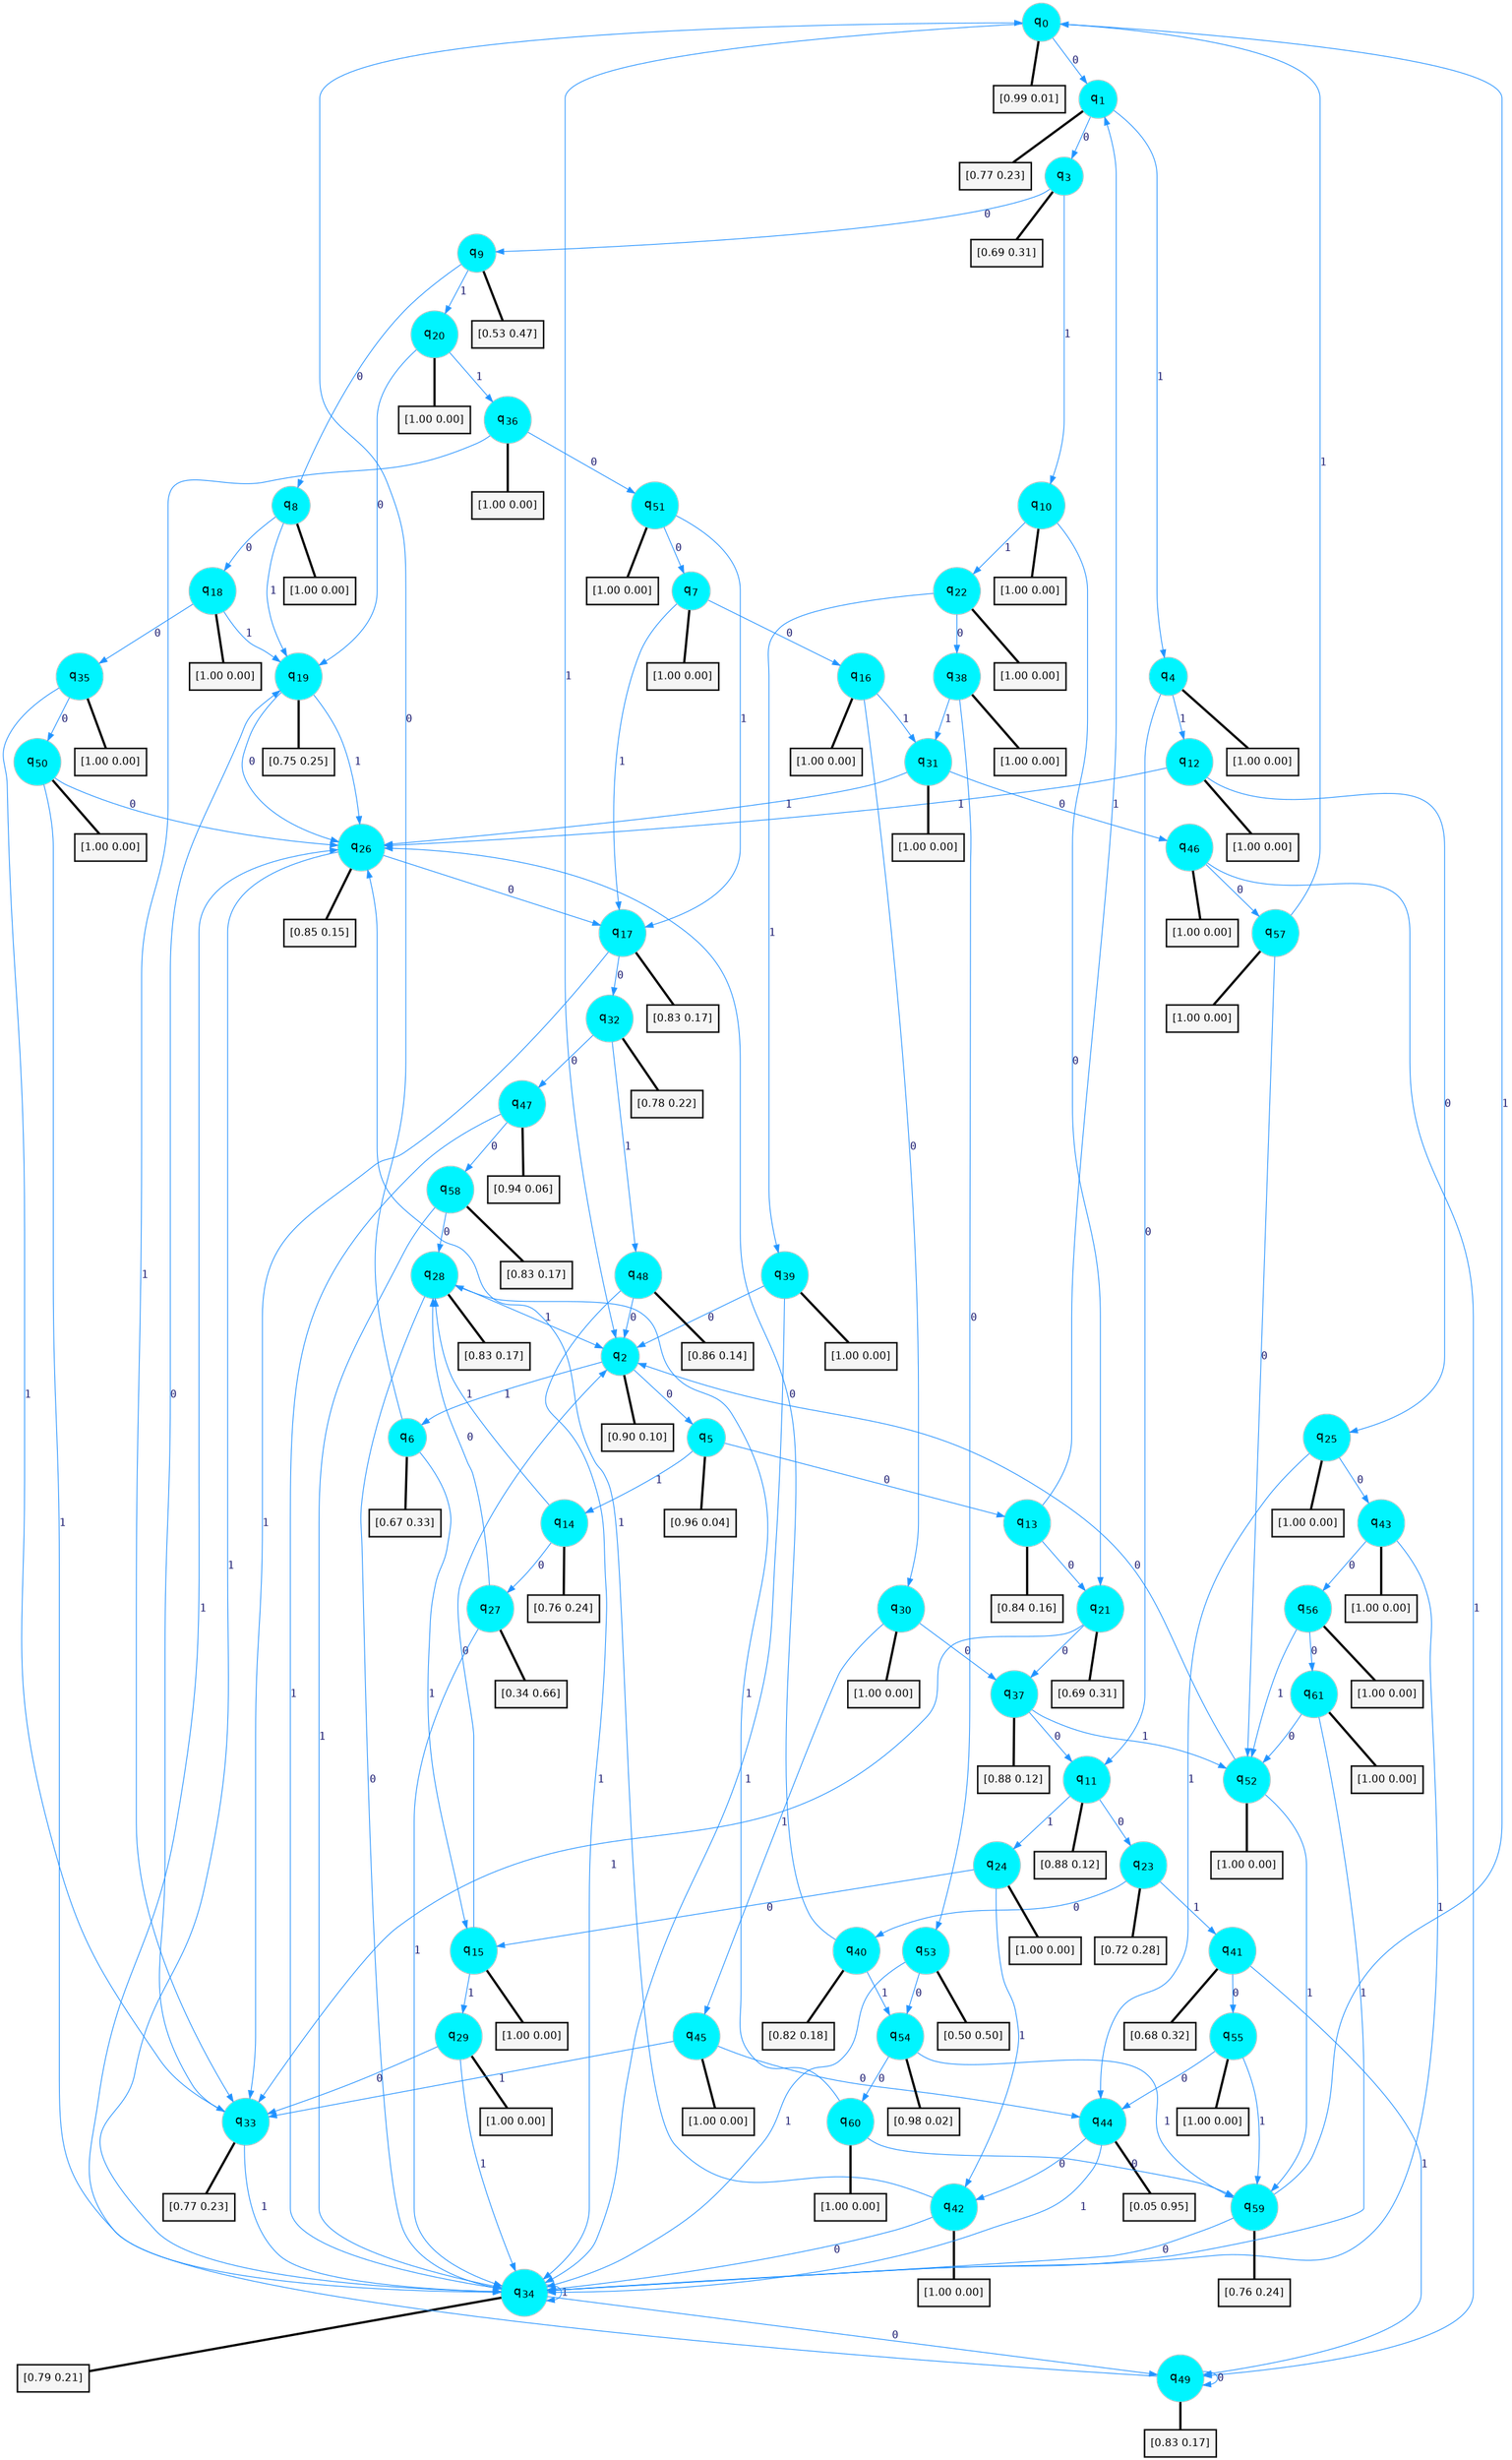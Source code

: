 digraph G {
graph [
bgcolor=transparent, dpi=300, rankdir=TD, size="40,25"];
node [
color=gray, fillcolor=turquoise1, fontcolor=black, fontname=Helvetica, fontsize=16, fontweight=bold, shape=circle, style=filled];
edge [
arrowsize=1, color=dodgerblue1, fontcolor=midnightblue, fontname=courier, fontweight=bold, penwidth=1, style=solid, weight=20];
0[label=<q<SUB>0</SUB>>];
1[label=<q<SUB>1</SUB>>];
2[label=<q<SUB>2</SUB>>];
3[label=<q<SUB>3</SUB>>];
4[label=<q<SUB>4</SUB>>];
5[label=<q<SUB>5</SUB>>];
6[label=<q<SUB>6</SUB>>];
7[label=<q<SUB>7</SUB>>];
8[label=<q<SUB>8</SUB>>];
9[label=<q<SUB>9</SUB>>];
10[label=<q<SUB>10</SUB>>];
11[label=<q<SUB>11</SUB>>];
12[label=<q<SUB>12</SUB>>];
13[label=<q<SUB>13</SUB>>];
14[label=<q<SUB>14</SUB>>];
15[label=<q<SUB>15</SUB>>];
16[label=<q<SUB>16</SUB>>];
17[label=<q<SUB>17</SUB>>];
18[label=<q<SUB>18</SUB>>];
19[label=<q<SUB>19</SUB>>];
20[label=<q<SUB>20</SUB>>];
21[label=<q<SUB>21</SUB>>];
22[label=<q<SUB>22</SUB>>];
23[label=<q<SUB>23</SUB>>];
24[label=<q<SUB>24</SUB>>];
25[label=<q<SUB>25</SUB>>];
26[label=<q<SUB>26</SUB>>];
27[label=<q<SUB>27</SUB>>];
28[label=<q<SUB>28</SUB>>];
29[label=<q<SUB>29</SUB>>];
30[label=<q<SUB>30</SUB>>];
31[label=<q<SUB>31</SUB>>];
32[label=<q<SUB>32</SUB>>];
33[label=<q<SUB>33</SUB>>];
34[label=<q<SUB>34</SUB>>];
35[label=<q<SUB>35</SUB>>];
36[label=<q<SUB>36</SUB>>];
37[label=<q<SUB>37</SUB>>];
38[label=<q<SUB>38</SUB>>];
39[label=<q<SUB>39</SUB>>];
40[label=<q<SUB>40</SUB>>];
41[label=<q<SUB>41</SUB>>];
42[label=<q<SUB>42</SUB>>];
43[label=<q<SUB>43</SUB>>];
44[label=<q<SUB>44</SUB>>];
45[label=<q<SUB>45</SUB>>];
46[label=<q<SUB>46</SUB>>];
47[label=<q<SUB>47</SUB>>];
48[label=<q<SUB>48</SUB>>];
49[label=<q<SUB>49</SUB>>];
50[label=<q<SUB>50</SUB>>];
51[label=<q<SUB>51</SUB>>];
52[label=<q<SUB>52</SUB>>];
53[label=<q<SUB>53</SUB>>];
54[label=<q<SUB>54</SUB>>];
55[label=<q<SUB>55</SUB>>];
56[label=<q<SUB>56</SUB>>];
57[label=<q<SUB>57</SUB>>];
58[label=<q<SUB>58</SUB>>];
59[label=<q<SUB>59</SUB>>];
60[label=<q<SUB>60</SUB>>];
61[label=<q<SUB>61</SUB>>];
62[label="[0.99 0.01]", shape=box,fontcolor=black, fontname=Helvetica, fontsize=14, penwidth=2, fillcolor=whitesmoke,color=black];
63[label="[0.77 0.23]", shape=box,fontcolor=black, fontname=Helvetica, fontsize=14, penwidth=2, fillcolor=whitesmoke,color=black];
64[label="[0.90 0.10]", shape=box,fontcolor=black, fontname=Helvetica, fontsize=14, penwidth=2, fillcolor=whitesmoke,color=black];
65[label="[0.69 0.31]", shape=box,fontcolor=black, fontname=Helvetica, fontsize=14, penwidth=2, fillcolor=whitesmoke,color=black];
66[label="[1.00 0.00]", shape=box,fontcolor=black, fontname=Helvetica, fontsize=14, penwidth=2, fillcolor=whitesmoke,color=black];
67[label="[0.96 0.04]", shape=box,fontcolor=black, fontname=Helvetica, fontsize=14, penwidth=2, fillcolor=whitesmoke,color=black];
68[label="[0.67 0.33]", shape=box,fontcolor=black, fontname=Helvetica, fontsize=14, penwidth=2, fillcolor=whitesmoke,color=black];
69[label="[1.00 0.00]", shape=box,fontcolor=black, fontname=Helvetica, fontsize=14, penwidth=2, fillcolor=whitesmoke,color=black];
70[label="[1.00 0.00]", shape=box,fontcolor=black, fontname=Helvetica, fontsize=14, penwidth=2, fillcolor=whitesmoke,color=black];
71[label="[0.53 0.47]", shape=box,fontcolor=black, fontname=Helvetica, fontsize=14, penwidth=2, fillcolor=whitesmoke,color=black];
72[label="[1.00 0.00]", shape=box,fontcolor=black, fontname=Helvetica, fontsize=14, penwidth=2, fillcolor=whitesmoke,color=black];
73[label="[0.88 0.12]", shape=box,fontcolor=black, fontname=Helvetica, fontsize=14, penwidth=2, fillcolor=whitesmoke,color=black];
74[label="[1.00 0.00]", shape=box,fontcolor=black, fontname=Helvetica, fontsize=14, penwidth=2, fillcolor=whitesmoke,color=black];
75[label="[0.84 0.16]", shape=box,fontcolor=black, fontname=Helvetica, fontsize=14, penwidth=2, fillcolor=whitesmoke,color=black];
76[label="[0.76 0.24]", shape=box,fontcolor=black, fontname=Helvetica, fontsize=14, penwidth=2, fillcolor=whitesmoke,color=black];
77[label="[1.00 0.00]", shape=box,fontcolor=black, fontname=Helvetica, fontsize=14, penwidth=2, fillcolor=whitesmoke,color=black];
78[label="[1.00 0.00]", shape=box,fontcolor=black, fontname=Helvetica, fontsize=14, penwidth=2, fillcolor=whitesmoke,color=black];
79[label="[0.83 0.17]", shape=box,fontcolor=black, fontname=Helvetica, fontsize=14, penwidth=2, fillcolor=whitesmoke,color=black];
80[label="[1.00 0.00]", shape=box,fontcolor=black, fontname=Helvetica, fontsize=14, penwidth=2, fillcolor=whitesmoke,color=black];
81[label="[0.75 0.25]", shape=box,fontcolor=black, fontname=Helvetica, fontsize=14, penwidth=2, fillcolor=whitesmoke,color=black];
82[label="[1.00 0.00]", shape=box,fontcolor=black, fontname=Helvetica, fontsize=14, penwidth=2, fillcolor=whitesmoke,color=black];
83[label="[0.69 0.31]", shape=box,fontcolor=black, fontname=Helvetica, fontsize=14, penwidth=2, fillcolor=whitesmoke,color=black];
84[label="[1.00 0.00]", shape=box,fontcolor=black, fontname=Helvetica, fontsize=14, penwidth=2, fillcolor=whitesmoke,color=black];
85[label="[0.72 0.28]", shape=box,fontcolor=black, fontname=Helvetica, fontsize=14, penwidth=2, fillcolor=whitesmoke,color=black];
86[label="[1.00 0.00]", shape=box,fontcolor=black, fontname=Helvetica, fontsize=14, penwidth=2, fillcolor=whitesmoke,color=black];
87[label="[1.00 0.00]", shape=box,fontcolor=black, fontname=Helvetica, fontsize=14, penwidth=2, fillcolor=whitesmoke,color=black];
88[label="[0.85 0.15]", shape=box,fontcolor=black, fontname=Helvetica, fontsize=14, penwidth=2, fillcolor=whitesmoke,color=black];
89[label="[0.34 0.66]", shape=box,fontcolor=black, fontname=Helvetica, fontsize=14, penwidth=2, fillcolor=whitesmoke,color=black];
90[label="[0.83 0.17]", shape=box,fontcolor=black, fontname=Helvetica, fontsize=14, penwidth=2, fillcolor=whitesmoke,color=black];
91[label="[1.00 0.00]", shape=box,fontcolor=black, fontname=Helvetica, fontsize=14, penwidth=2, fillcolor=whitesmoke,color=black];
92[label="[1.00 0.00]", shape=box,fontcolor=black, fontname=Helvetica, fontsize=14, penwidth=2, fillcolor=whitesmoke,color=black];
93[label="[1.00 0.00]", shape=box,fontcolor=black, fontname=Helvetica, fontsize=14, penwidth=2, fillcolor=whitesmoke,color=black];
94[label="[0.78 0.22]", shape=box,fontcolor=black, fontname=Helvetica, fontsize=14, penwidth=2, fillcolor=whitesmoke,color=black];
95[label="[0.77 0.23]", shape=box,fontcolor=black, fontname=Helvetica, fontsize=14, penwidth=2, fillcolor=whitesmoke,color=black];
96[label="[0.79 0.21]", shape=box,fontcolor=black, fontname=Helvetica, fontsize=14, penwidth=2, fillcolor=whitesmoke,color=black];
97[label="[1.00 0.00]", shape=box,fontcolor=black, fontname=Helvetica, fontsize=14, penwidth=2, fillcolor=whitesmoke,color=black];
98[label="[1.00 0.00]", shape=box,fontcolor=black, fontname=Helvetica, fontsize=14, penwidth=2, fillcolor=whitesmoke,color=black];
99[label="[0.88 0.12]", shape=box,fontcolor=black, fontname=Helvetica, fontsize=14, penwidth=2, fillcolor=whitesmoke,color=black];
100[label="[1.00 0.00]", shape=box,fontcolor=black, fontname=Helvetica, fontsize=14, penwidth=2, fillcolor=whitesmoke,color=black];
101[label="[1.00 0.00]", shape=box,fontcolor=black, fontname=Helvetica, fontsize=14, penwidth=2, fillcolor=whitesmoke,color=black];
102[label="[0.82 0.18]", shape=box,fontcolor=black, fontname=Helvetica, fontsize=14, penwidth=2, fillcolor=whitesmoke,color=black];
103[label="[0.68 0.32]", shape=box,fontcolor=black, fontname=Helvetica, fontsize=14, penwidth=2, fillcolor=whitesmoke,color=black];
104[label="[1.00 0.00]", shape=box,fontcolor=black, fontname=Helvetica, fontsize=14, penwidth=2, fillcolor=whitesmoke,color=black];
105[label="[1.00 0.00]", shape=box,fontcolor=black, fontname=Helvetica, fontsize=14, penwidth=2, fillcolor=whitesmoke,color=black];
106[label="[0.05 0.95]", shape=box,fontcolor=black, fontname=Helvetica, fontsize=14, penwidth=2, fillcolor=whitesmoke,color=black];
107[label="[1.00 0.00]", shape=box,fontcolor=black, fontname=Helvetica, fontsize=14, penwidth=2, fillcolor=whitesmoke,color=black];
108[label="[1.00 0.00]", shape=box,fontcolor=black, fontname=Helvetica, fontsize=14, penwidth=2, fillcolor=whitesmoke,color=black];
109[label="[0.94 0.06]", shape=box,fontcolor=black, fontname=Helvetica, fontsize=14, penwidth=2, fillcolor=whitesmoke,color=black];
110[label="[0.86 0.14]", shape=box,fontcolor=black, fontname=Helvetica, fontsize=14, penwidth=2, fillcolor=whitesmoke,color=black];
111[label="[0.83 0.17]", shape=box,fontcolor=black, fontname=Helvetica, fontsize=14, penwidth=2, fillcolor=whitesmoke,color=black];
112[label="[1.00 0.00]", shape=box,fontcolor=black, fontname=Helvetica, fontsize=14, penwidth=2, fillcolor=whitesmoke,color=black];
113[label="[1.00 0.00]", shape=box,fontcolor=black, fontname=Helvetica, fontsize=14, penwidth=2, fillcolor=whitesmoke,color=black];
114[label="[1.00 0.00]", shape=box,fontcolor=black, fontname=Helvetica, fontsize=14, penwidth=2, fillcolor=whitesmoke,color=black];
115[label="[0.50 0.50]", shape=box,fontcolor=black, fontname=Helvetica, fontsize=14, penwidth=2, fillcolor=whitesmoke,color=black];
116[label="[0.98 0.02]", shape=box,fontcolor=black, fontname=Helvetica, fontsize=14, penwidth=2, fillcolor=whitesmoke,color=black];
117[label="[1.00 0.00]", shape=box,fontcolor=black, fontname=Helvetica, fontsize=14, penwidth=2, fillcolor=whitesmoke,color=black];
118[label="[1.00 0.00]", shape=box,fontcolor=black, fontname=Helvetica, fontsize=14, penwidth=2, fillcolor=whitesmoke,color=black];
119[label="[1.00 0.00]", shape=box,fontcolor=black, fontname=Helvetica, fontsize=14, penwidth=2, fillcolor=whitesmoke,color=black];
120[label="[0.83 0.17]", shape=box,fontcolor=black, fontname=Helvetica, fontsize=14, penwidth=2, fillcolor=whitesmoke,color=black];
121[label="[0.76 0.24]", shape=box,fontcolor=black, fontname=Helvetica, fontsize=14, penwidth=2, fillcolor=whitesmoke,color=black];
122[label="[1.00 0.00]", shape=box,fontcolor=black, fontname=Helvetica, fontsize=14, penwidth=2, fillcolor=whitesmoke,color=black];
123[label="[1.00 0.00]", shape=box,fontcolor=black, fontname=Helvetica, fontsize=14, penwidth=2, fillcolor=whitesmoke,color=black];
0->1 [label=0];
0->2 [label=1];
0->62 [arrowhead=none, penwidth=3,color=black];
1->3 [label=0];
1->4 [label=1];
1->63 [arrowhead=none, penwidth=3,color=black];
2->5 [label=0];
2->6 [label=1];
2->64 [arrowhead=none, penwidth=3,color=black];
3->9 [label=0];
3->10 [label=1];
3->65 [arrowhead=none, penwidth=3,color=black];
4->11 [label=0];
4->12 [label=1];
4->66 [arrowhead=none, penwidth=3,color=black];
5->13 [label=0];
5->14 [label=1];
5->67 [arrowhead=none, penwidth=3,color=black];
6->0 [label=0];
6->15 [label=1];
6->68 [arrowhead=none, penwidth=3,color=black];
7->16 [label=0];
7->17 [label=1];
7->69 [arrowhead=none, penwidth=3,color=black];
8->18 [label=0];
8->19 [label=1];
8->70 [arrowhead=none, penwidth=3,color=black];
9->8 [label=0];
9->20 [label=1];
9->71 [arrowhead=none, penwidth=3,color=black];
10->21 [label=0];
10->22 [label=1];
10->72 [arrowhead=none, penwidth=3,color=black];
11->23 [label=0];
11->24 [label=1];
11->73 [arrowhead=none, penwidth=3,color=black];
12->25 [label=0];
12->26 [label=1];
12->74 [arrowhead=none, penwidth=3,color=black];
13->21 [label=0];
13->1 [label=1];
13->75 [arrowhead=none, penwidth=3,color=black];
14->27 [label=0];
14->28 [label=1];
14->76 [arrowhead=none, penwidth=3,color=black];
15->2 [label=0];
15->29 [label=1];
15->77 [arrowhead=none, penwidth=3,color=black];
16->30 [label=0];
16->31 [label=1];
16->78 [arrowhead=none, penwidth=3,color=black];
17->32 [label=0];
17->33 [label=1];
17->79 [arrowhead=none, penwidth=3,color=black];
18->35 [label=0];
18->19 [label=1];
18->80 [arrowhead=none, penwidth=3,color=black];
19->26 [label=0];
19->26 [label=1];
19->81 [arrowhead=none, penwidth=3,color=black];
20->19 [label=0];
20->36 [label=1];
20->82 [arrowhead=none, penwidth=3,color=black];
21->37 [label=0];
21->33 [label=1];
21->83 [arrowhead=none, penwidth=3,color=black];
22->38 [label=0];
22->39 [label=1];
22->84 [arrowhead=none, penwidth=3,color=black];
23->40 [label=0];
23->41 [label=1];
23->85 [arrowhead=none, penwidth=3,color=black];
24->15 [label=0];
24->42 [label=1];
24->86 [arrowhead=none, penwidth=3,color=black];
25->43 [label=0];
25->44 [label=1];
25->87 [arrowhead=none, penwidth=3,color=black];
26->17 [label=0];
26->34 [label=1];
26->88 [arrowhead=none, penwidth=3,color=black];
27->28 [label=0];
27->34 [label=1];
27->89 [arrowhead=none, penwidth=3,color=black];
28->34 [label=0];
28->2 [label=1];
28->90 [arrowhead=none, penwidth=3,color=black];
29->33 [label=0];
29->34 [label=1];
29->91 [arrowhead=none, penwidth=3,color=black];
30->37 [label=0];
30->45 [label=1];
30->92 [arrowhead=none, penwidth=3,color=black];
31->46 [label=0];
31->26 [label=1];
31->93 [arrowhead=none, penwidth=3,color=black];
32->47 [label=0];
32->48 [label=1];
32->94 [arrowhead=none, penwidth=3,color=black];
33->19 [label=0];
33->34 [label=1];
33->95 [arrowhead=none, penwidth=3,color=black];
34->49 [label=0];
34->34 [label=1];
34->96 [arrowhead=none, penwidth=3,color=black];
35->50 [label=0];
35->33 [label=1];
35->97 [arrowhead=none, penwidth=3,color=black];
36->51 [label=0];
36->33 [label=1];
36->98 [arrowhead=none, penwidth=3,color=black];
37->11 [label=0];
37->52 [label=1];
37->99 [arrowhead=none, penwidth=3,color=black];
38->53 [label=0];
38->31 [label=1];
38->100 [arrowhead=none, penwidth=3,color=black];
39->2 [label=0];
39->34 [label=1];
39->101 [arrowhead=none, penwidth=3,color=black];
40->26 [label=0];
40->54 [label=1];
40->102 [arrowhead=none, penwidth=3,color=black];
41->55 [label=0];
41->49 [label=1];
41->103 [arrowhead=none, penwidth=3,color=black];
42->34 [label=0];
42->26 [label=1];
42->104 [arrowhead=none, penwidth=3,color=black];
43->56 [label=0];
43->34 [label=1];
43->105 [arrowhead=none, penwidth=3,color=black];
44->42 [label=0];
44->34 [label=1];
44->106 [arrowhead=none, penwidth=3,color=black];
45->44 [label=0];
45->33 [label=1];
45->107 [arrowhead=none, penwidth=3,color=black];
46->57 [label=0];
46->49 [label=1];
46->108 [arrowhead=none, penwidth=3,color=black];
47->58 [label=0];
47->34 [label=1];
47->109 [arrowhead=none, penwidth=3,color=black];
48->2 [label=0];
48->34 [label=1];
48->110 [arrowhead=none, penwidth=3,color=black];
49->49 [label=0];
49->26 [label=1];
49->111 [arrowhead=none, penwidth=3,color=black];
50->26 [label=0];
50->34 [label=1];
50->112 [arrowhead=none, penwidth=3,color=black];
51->7 [label=0];
51->17 [label=1];
51->113 [arrowhead=none, penwidth=3,color=black];
52->2 [label=0];
52->59 [label=1];
52->114 [arrowhead=none, penwidth=3,color=black];
53->54 [label=0];
53->34 [label=1];
53->115 [arrowhead=none, penwidth=3,color=black];
54->60 [label=0];
54->59 [label=1];
54->116 [arrowhead=none, penwidth=3,color=black];
55->44 [label=0];
55->59 [label=1];
55->117 [arrowhead=none, penwidth=3,color=black];
56->61 [label=0];
56->52 [label=1];
56->118 [arrowhead=none, penwidth=3,color=black];
57->52 [label=0];
57->0 [label=1];
57->119 [arrowhead=none, penwidth=3,color=black];
58->28 [label=0];
58->34 [label=1];
58->120 [arrowhead=none, penwidth=3,color=black];
59->34 [label=0];
59->0 [label=1];
59->121 [arrowhead=none, penwidth=3,color=black];
60->59 [label=0];
60->28 [label=1];
60->122 [arrowhead=none, penwidth=3,color=black];
61->52 [label=0];
61->34 [label=1];
61->123 [arrowhead=none, penwidth=3,color=black];
}
